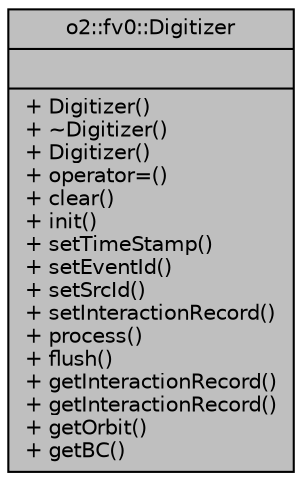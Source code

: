 digraph "o2::fv0::Digitizer"
{
 // INTERACTIVE_SVG=YES
  bgcolor="transparent";
  edge [fontname="Helvetica",fontsize="10",labelfontname="Helvetica",labelfontsize="10"];
  node [fontname="Helvetica",fontsize="10",shape=record];
  Node1 [label="{o2::fv0::Digitizer\n||+ Digitizer()\l+ ~Digitizer()\l+ Digitizer()\l+ operator=()\l+ clear()\l+ init()\l+ setTimeStamp()\l+ setEventId()\l+ setSrcId()\l+ setInteractionRecord()\l+ process()\l+ flush()\l+ getInteractionRecord()\l+ getInteractionRecord()\l+ getOrbit()\l+ getBC()\l}",height=0.2,width=0.4,color="black", fillcolor="grey75", style="filled", fontcolor="black"];
}
